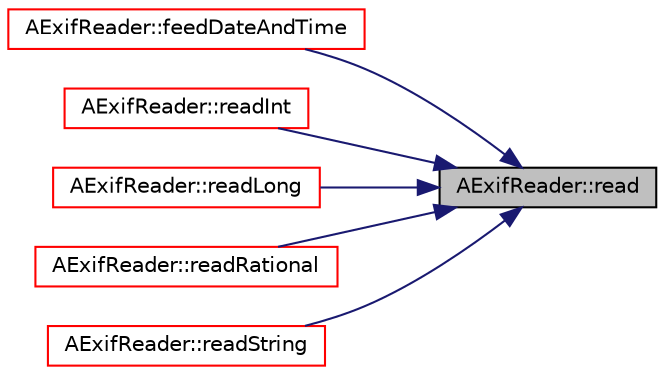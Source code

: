 digraph "AExifReader::read"
{
 // LATEX_PDF_SIZE
  edge [fontname="Helvetica",fontsize="10",labelfontname="Helvetica",labelfontsize="10"];
  node [fontname="Helvetica",fontsize="10",shape=record];
  rankdir="RL";
  Node1 [label="AExifReader::read",height=0.2,width=0.4,color="black", fillcolor="grey75", style="filled", fontcolor="black",tooltip=" "];
  Node1 -> Node2 [dir="back",color="midnightblue",fontsize="10",style="solid",fontname="Helvetica"];
  Node2 [label="AExifReader::feedDateAndTime",height=0.2,width=0.4,color="red", fillcolor="white", style="filled",URL="$class_a_exif_reader.html#ae428ad3429c3c7dc0f83f2303b0a2c01",tooltip=" "];
  Node1 -> Node4 [dir="back",color="midnightblue",fontsize="10",style="solid",fontname="Helvetica"];
  Node4 [label="AExifReader::readInt",height=0.2,width=0.4,color="red", fillcolor="white", style="filled",URL="$class_a_exif_reader.html#ab7b127abc50fb877b32ebd2f1b632d69",tooltip=" "];
  Node1 -> Node6 [dir="back",color="midnightblue",fontsize="10",style="solid",fontname="Helvetica"];
  Node6 [label="AExifReader::readLong",height=0.2,width=0.4,color="red", fillcolor="white", style="filled",URL="$class_a_exif_reader.html#a6d31b2d2df688cc30421c358f482e283",tooltip=" "];
  Node1 -> Node7 [dir="back",color="midnightblue",fontsize="10",style="solid",fontname="Helvetica"];
  Node7 [label="AExifReader::readRational",height=0.2,width=0.4,color="red", fillcolor="white", style="filled",URL="$class_a_exif_reader.html#a519f6a84c8f79a832d90a21be64065cc",tooltip=" "];
  Node1 -> Node8 [dir="back",color="midnightblue",fontsize="10",style="solid",fontname="Helvetica"];
  Node8 [label="AExifReader::readString",height=0.2,width=0.4,color="red", fillcolor="white", style="filled",URL="$class_a_exif_reader.html#a862605a1314b92651b9da6b362357e44",tooltip=" "];
}
